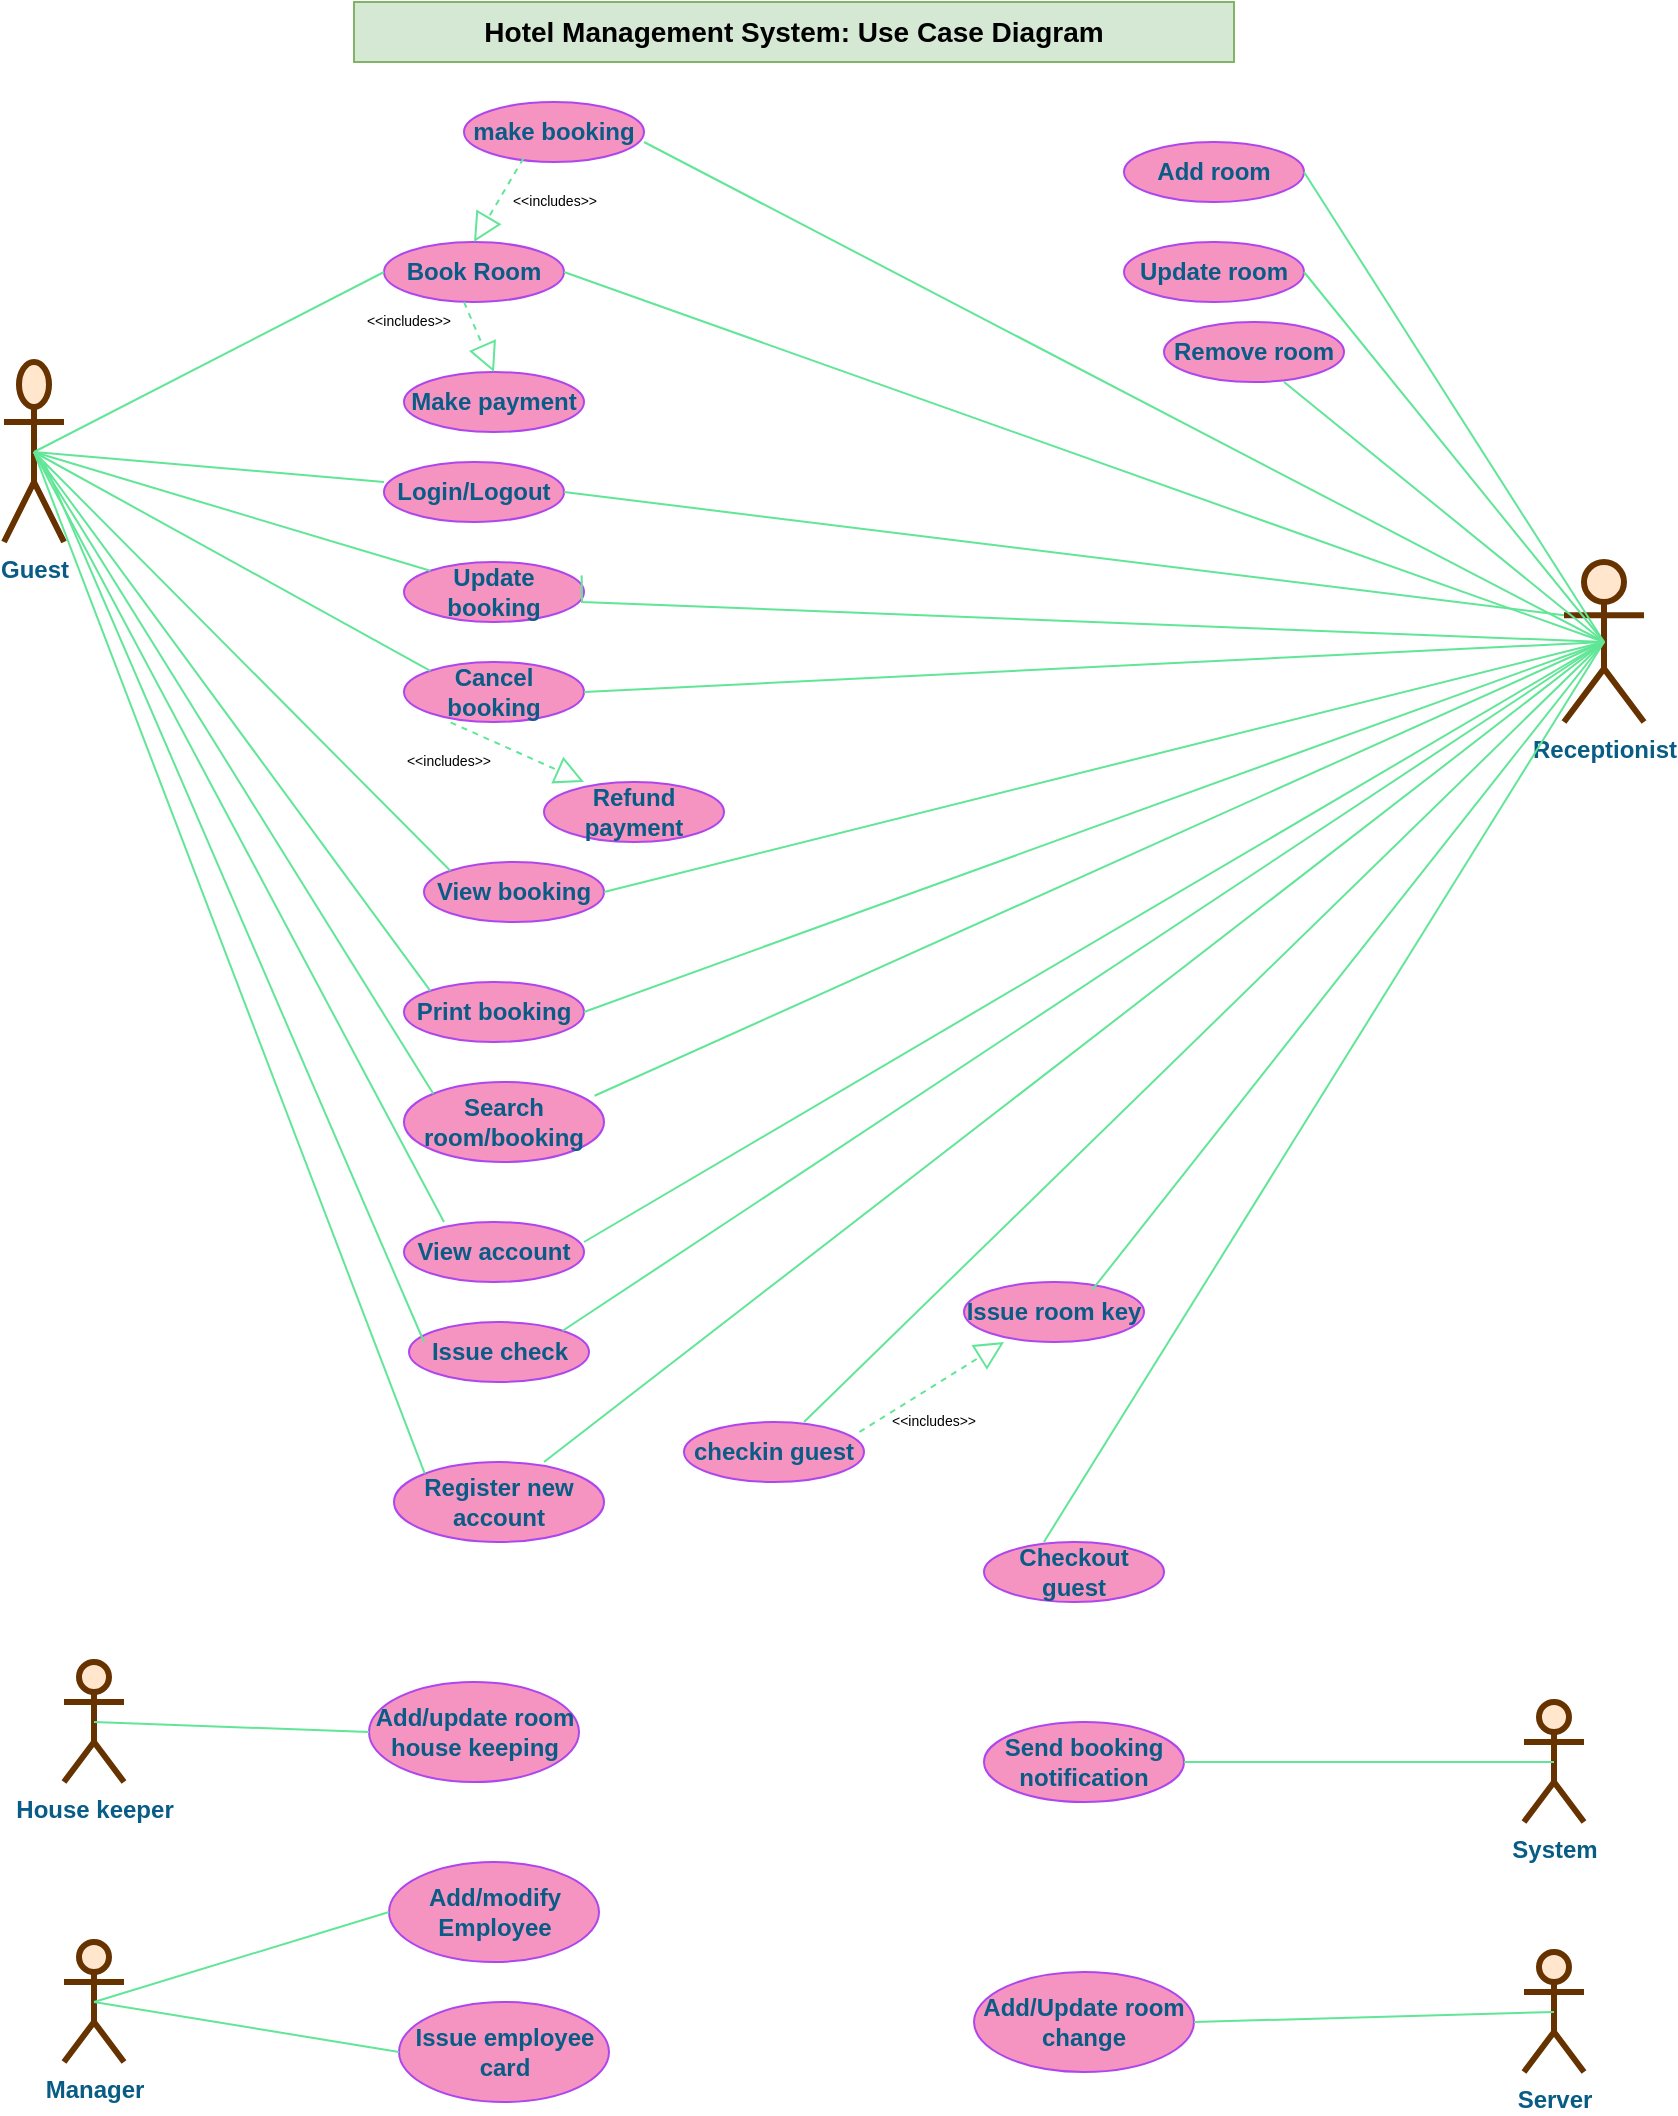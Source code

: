 <mxfile version="20.2.3" type="device" pages="2"><diagram id="AWVQskPoW4GRzJUK6m9G" name="usecase"><mxGraphModel dx="2706" dy="779" grid="0" gridSize="10" guides="1" tooltips="1" connect="1" arrows="1" fold="1" page="1" pageScale="1" pageWidth="850" pageHeight="1100" math="0" shadow="0"><root><mxCell id="0"/><mxCell id="1" parent="0"/><mxCell id="jbnRSWDMVbI1S4-gjX0m-1" value="&lt;b&gt;Guest&lt;/b&gt;" style="shape=umlActor;verticalLabelPosition=bottom;verticalAlign=top;html=1;outlineConnect=0;fillColor=#FFE6CC;strokeColor=#663300;fontColor=#095C86;strokeWidth=3;" parent="1" vertex="1"><mxGeometry x="-1690" y="205" width="30" height="90" as="geometry"/></mxCell><mxCell id="jbnRSWDMVbI1S4-gjX0m-2" value="&lt;b&gt;Receptionist&lt;/b&gt;" style="shape=umlActor;verticalLabelPosition=bottom;verticalAlign=top;html=1;outlineConnect=0;fillColor=#FFE6CC;strokeColor=#663300;fontColor=#095C86;strokeWidth=3;" parent="1" vertex="1"><mxGeometry x="-910" y="305" width="40" height="80" as="geometry"/></mxCell><mxCell id="jbnRSWDMVbI1S4-gjX0m-3" value="&lt;b&gt;Manager&lt;/b&gt;" style="shape=umlActor;verticalLabelPosition=bottom;verticalAlign=top;html=1;outlineConnect=0;fillColor=#FFE6CC;strokeColor=#663300;fontColor=#095C86;strokeWidth=3;" parent="1" vertex="1"><mxGeometry x="-1660" y="995" width="30" height="60" as="geometry"/></mxCell><mxCell id="jbnRSWDMVbI1S4-gjX0m-4" value="&lt;b&gt;House keeper&lt;/b&gt;" style="shape=umlActor;verticalLabelPosition=bottom;verticalAlign=top;html=1;outlineConnect=0;fillColor=#FFE6CC;strokeColor=#663300;fontColor=#095C86;strokeWidth=3;" parent="1" vertex="1"><mxGeometry x="-1660" y="855" width="30" height="60" as="geometry"/></mxCell><mxCell id="jbnRSWDMVbI1S4-gjX0m-5" value="&lt;b&gt;System&lt;/b&gt;" style="shape=umlActor;verticalLabelPosition=bottom;verticalAlign=top;html=1;outlineConnect=0;fillColor=#FFE6CC;strokeColor=#663300;fontColor=#095C86;strokeWidth=3;" parent="1" vertex="1"><mxGeometry x="-930" y="875" width="30" height="60" as="geometry"/></mxCell><mxCell id="jbnRSWDMVbI1S4-gjX0m-6" value="&lt;b&gt;Server&lt;/b&gt;" style="shape=umlActor;verticalLabelPosition=bottom;verticalAlign=top;html=1;outlineConnect=0;fillColor=#FFE6CC;strokeColor=#663300;fontColor=#095C86;strokeWidth=3;" parent="1" vertex="1"><mxGeometry x="-930" y="1000" width="30" height="60" as="geometry"/></mxCell><mxCell id="jbnRSWDMVbI1S4-gjX0m-7" value="make booking" style="ellipse;whiteSpace=wrap;html=1;fillColor=#F694C1;strokeColor=#AF45ED;fontColor=#095C86;fontStyle=1" parent="1" vertex="1"><mxGeometry x="-1460" y="75" width="90" height="30" as="geometry"/></mxCell><mxCell id="jbnRSWDMVbI1S4-gjX0m-8" value="Book Room" style="ellipse;whiteSpace=wrap;html=1;fillColor=#F694C1;strokeColor=#AF45ED;fontColor=#095C86;fontStyle=1" parent="1" vertex="1"><mxGeometry x="-1500" y="145" width="90" height="30" as="geometry"/></mxCell><mxCell id="jbnRSWDMVbI1S4-gjX0m-9" value="Add room" style="ellipse;whiteSpace=wrap;html=1;fillColor=#F694C1;strokeColor=#AF45ED;fontColor=#095C86;fontStyle=1" parent="1" vertex="1"><mxGeometry x="-1130" y="95" width="90" height="30" as="geometry"/></mxCell><mxCell id="jbnRSWDMVbI1S4-gjX0m-10" value="Update room" style="ellipse;whiteSpace=wrap;html=1;fillColor=#F694C1;strokeColor=#AF45ED;fontColor=#095C86;fontStyle=1" parent="1" vertex="1"><mxGeometry x="-1130" y="145" width="90" height="30" as="geometry"/></mxCell><mxCell id="jbnRSWDMVbI1S4-gjX0m-11" value="Remove room" style="ellipse;whiteSpace=wrap;html=1;fillColor=#F694C1;strokeColor=#AF45ED;fontColor=#095C86;fontStyle=1" parent="1" vertex="1"><mxGeometry x="-1110" y="185" width="90" height="30" as="geometry"/></mxCell><mxCell id="jbnRSWDMVbI1S4-gjX0m-12" value="Update booking" style="ellipse;whiteSpace=wrap;html=1;fillColor=#F694C1;strokeColor=#AF45ED;fontColor=#095C86;fontStyle=1" parent="1" vertex="1"><mxGeometry x="-1490" y="305" width="90" height="30" as="geometry"/></mxCell><mxCell id="jbnRSWDMVbI1S4-gjX0m-13" value="Make payment" style="ellipse;whiteSpace=wrap;html=1;fillColor=#F694C1;strokeColor=#AF45ED;fontColor=#095C86;fontStyle=1" parent="1" vertex="1"><mxGeometry x="-1490" y="210" width="90" height="30" as="geometry"/></mxCell><mxCell id="jbnRSWDMVbI1S4-gjX0m-14" value="Login/Logout" style="ellipse;whiteSpace=wrap;html=1;fillColor=#F694C1;strokeColor=#AF45ED;fontColor=#095C86;fontStyle=1" parent="1" vertex="1"><mxGeometry x="-1500" y="255" width="90" height="30" as="geometry"/></mxCell><mxCell id="jbnRSWDMVbI1S4-gjX0m-15" value="Cancel booking" style="ellipse;whiteSpace=wrap;html=1;fillColor=#F694C1;strokeColor=#AF45ED;fontColor=#095C86;fontStyle=1" parent="1" vertex="1"><mxGeometry x="-1490" y="355" width="90" height="30" as="geometry"/></mxCell><mxCell id="jbnRSWDMVbI1S4-gjX0m-16" value="Refund payment" style="ellipse;whiteSpace=wrap;html=1;fillColor=#F694C1;strokeColor=#AF45ED;fontColor=#095C86;fontStyle=1" parent="1" vertex="1"><mxGeometry x="-1420" y="415" width="90" height="30" as="geometry"/></mxCell><mxCell id="jbnRSWDMVbI1S4-gjX0m-17" value="Print booking" style="ellipse;whiteSpace=wrap;html=1;fillColor=#F694C1;strokeColor=#AF45ED;fontColor=#095C86;fontStyle=1" parent="1" vertex="1"><mxGeometry x="-1490" y="515" width="90" height="30" as="geometry"/></mxCell><mxCell id="jbnRSWDMVbI1S4-gjX0m-18" value="View account" style="ellipse;whiteSpace=wrap;html=1;fillColor=#F694C1;strokeColor=#AF45ED;fontColor=#095C86;fontStyle=1" parent="1" vertex="1"><mxGeometry x="-1490" y="635" width="90" height="30" as="geometry"/></mxCell><mxCell id="jbnRSWDMVbI1S4-gjX0m-19" value="Search room/booking" style="ellipse;whiteSpace=wrap;html=1;fillColor=#F694C1;strokeColor=#AF45ED;fontColor=#095C86;fontStyle=1" parent="1" vertex="1"><mxGeometry x="-1490" y="565" width="100" height="40" as="geometry"/></mxCell><mxCell id="jbnRSWDMVbI1S4-gjX0m-20" value="View booking" style="ellipse;whiteSpace=wrap;html=1;fillColor=#F694C1;strokeColor=#AF45ED;fontColor=#095C86;fontStyle=1" parent="1" vertex="1"><mxGeometry x="-1480" y="455" width="90" height="30" as="geometry"/></mxCell><mxCell id="jbnRSWDMVbI1S4-gjX0m-21" value="Register new account" style="ellipse;whiteSpace=wrap;html=1;fillColor=#F694C1;strokeColor=#AF45ED;fontColor=#095C86;fontStyle=1" parent="1" vertex="1"><mxGeometry x="-1495" y="755" width="105" height="40" as="geometry"/></mxCell><mxCell id="jbnRSWDMVbI1S4-gjX0m-22" value="Add/update room house keeping" style="ellipse;whiteSpace=wrap;html=1;fillColor=#F694C1;strokeColor=#AF45ED;fontColor=#095C86;fontStyle=1" parent="1" vertex="1"><mxGeometry x="-1507.5" y="865" width="105" height="50" as="geometry"/></mxCell><mxCell id="jbnRSWDMVbI1S4-gjX0m-23" value="Add/modify Employee" style="ellipse;whiteSpace=wrap;html=1;fillColor=#F694C1;strokeColor=#AF45ED;fontColor=#095C86;fontStyle=1" parent="1" vertex="1"><mxGeometry x="-1497.5" y="955" width="105" height="50" as="geometry"/></mxCell><mxCell id="jbnRSWDMVbI1S4-gjX0m-24" value="Issue employee card" style="ellipse;whiteSpace=wrap;html=1;fillColor=#F694C1;strokeColor=#AF45ED;fontColor=#095C86;fontStyle=1" parent="1" vertex="1"><mxGeometry x="-1492.5" y="1025" width="105" height="50" as="geometry"/></mxCell><mxCell id="jbnRSWDMVbI1S4-gjX0m-25" value="checkin guest" style="ellipse;whiteSpace=wrap;html=1;fillColor=#F694C1;strokeColor=#AF45ED;fontColor=#095C86;fontStyle=1" parent="1" vertex="1"><mxGeometry x="-1350" y="735" width="90" height="30" as="geometry"/></mxCell><mxCell id="jbnRSWDMVbI1S4-gjX0m-26" value="Issue room key" style="ellipse;whiteSpace=wrap;html=1;fillColor=#F694C1;strokeColor=#AF45ED;fontColor=#095C86;fontStyle=1" parent="1" vertex="1"><mxGeometry x="-1210" y="665" width="90" height="30" as="geometry"/></mxCell><mxCell id="jbnRSWDMVbI1S4-gjX0m-27" value="Send booking notification" style="ellipse;whiteSpace=wrap;html=1;fillColor=#F694C1;strokeColor=#AF45ED;fontColor=#095C86;fontStyle=1" parent="1" vertex="1"><mxGeometry x="-1200" y="885" width="100" height="40" as="geometry"/></mxCell><mxCell id="jbnRSWDMVbI1S4-gjX0m-28" value="Checkout guest" style="ellipse;whiteSpace=wrap;html=1;fillColor=#F694C1;strokeColor=#AF45ED;fontColor=#095C86;fontStyle=1" parent="1" vertex="1"><mxGeometry x="-1200" y="795" width="90" height="30" as="geometry"/></mxCell><mxCell id="jbnRSWDMVbI1S4-gjX0m-29" value="Add/Update room change" style="ellipse;whiteSpace=wrap;html=1;fillColor=#F694C1;strokeColor=#AF45ED;fontColor=#095C86;fontStyle=1" parent="1" vertex="1"><mxGeometry x="-1205" y="1010" width="110" height="50" as="geometry"/></mxCell><mxCell id="jbnRSWDMVbI1S4-gjX0m-30" value="Hotel Management System: Use Case Diagram" style="text;html=1;strokeColor=#82b366;fillColor=#d5e8d4;align=center;verticalAlign=middle;whiteSpace=wrap;rounded=0;fontStyle=1;fontSize=14;labelBackgroundColor=none;" parent="1" vertex="1"><mxGeometry x="-1515" y="25" width="440" height="30" as="geometry"/></mxCell><mxCell id="jbnRSWDMVbI1S4-gjX0m-39" value="" style="endArrow=none;html=1;rounded=0;strokeColor=#60E696;fontColor=#095C86;fillColor=#F694C1;exitX=0;exitY=0.5;exitDx=0;exitDy=0;entryX=0.5;entryY=0.5;entryDx=0;entryDy=0;entryPerimeter=0;" parent="1" source="jbnRSWDMVbI1S4-gjX0m-8" target="jbnRSWDMVbI1S4-gjX0m-1" edge="1"><mxGeometry width="50" height="50" relative="1" as="geometry"><mxPoint x="-1340" y="415" as="sourcePoint"/><mxPoint x="-1560" y="265" as="targetPoint"/></mxGeometry></mxCell><mxCell id="jbnRSWDMVbI1S4-gjX0m-47" value="Issue check" style="ellipse;whiteSpace=wrap;html=1;fillColor=#F694C1;strokeColor=#AF45ED;fontColor=#095C86;fontStyle=1" parent="1" vertex="1"><mxGeometry x="-1487.5" y="685" width="90" height="30" as="geometry"/></mxCell><mxCell id="jbnRSWDMVbI1S4-gjX0m-51" value="" style="endArrow=none;html=1;rounded=0;strokeColor=#60E696;fontColor=#095C86;fillColor=#F694C1;entryX=0.5;entryY=0.5;entryDx=0;entryDy=0;entryPerimeter=0;exitX=0;exitY=0;exitDx=0;exitDy=0;" parent="1" source="jbnRSWDMVbI1S4-gjX0m-21" target="jbnRSWDMVbI1S4-gjX0m-1" edge="1"><mxGeometry width="50" height="50" relative="1" as="geometry"><mxPoint x="-1480" y="765" as="sourcePoint"/><mxPoint x="-1670" y="255" as="targetPoint"/></mxGeometry></mxCell><mxCell id="jbnRSWDMVbI1S4-gjX0m-57" value="" style="endArrow=none;html=1;rounded=0;strokeColor=#60E696;fontColor=#095C86;fillColor=#F694C1;entryX=0.5;entryY=0.5;entryDx=0;entryDy=0;entryPerimeter=0;" parent="1" target="jbnRSWDMVbI1S4-gjX0m-2" edge="1"><mxGeometry width="50" height="50" relative="1" as="geometry"><mxPoint x="-1370" y="95" as="sourcePoint"/><mxPoint x="-1190" y="345" as="targetPoint"/></mxGeometry></mxCell><mxCell id="jbnRSWDMVbI1S4-gjX0m-58" value="" style="endArrow=none;html=1;rounded=0;strokeColor=#60E696;fontColor=#095C86;fillColor=#F694C1;exitX=1;exitY=0.5;exitDx=0;exitDy=0;entryX=0.5;entryY=0.5;entryDx=0;entryDy=0;entryPerimeter=0;" parent="1" source="jbnRSWDMVbI1S4-gjX0m-8" target="jbnRSWDMVbI1S4-gjX0m-2" edge="1"><mxGeometry width="50" height="50" relative="1" as="geometry"><mxPoint x="-1362.16" y="110.77" as="sourcePoint"/><mxPoint x="-890" y="380" as="targetPoint"/></mxGeometry></mxCell><mxCell id="jbnRSWDMVbI1S4-gjX0m-60" value="" style="endArrow=none;html=1;rounded=0;strokeColor=#60E696;fontColor=#095C86;fillColor=#F694C1;exitX=0.987;exitY=0.223;exitDx=0;exitDy=0;exitPerimeter=0;entryX=0.5;entryY=0.5;entryDx=0;entryDy=0;entryPerimeter=0;" parent="1" source="jbnRSWDMVbI1S4-gjX0m-12" target="jbnRSWDMVbI1S4-gjX0m-2" edge="1"><mxGeometry width="50" height="50" relative="1" as="geometry"><mxPoint x="-1400" y="170" as="sourcePoint"/><mxPoint x="-910" y="365" as="targetPoint"/><Array as="points"><mxPoint x="-1401" y="325"/></Array></mxGeometry></mxCell><mxCell id="jbnRSWDMVbI1S4-gjX0m-62" value="" style="endArrow=none;html=1;rounded=0;strokeColor=#60E696;fontColor=#095C86;fillColor=#F694C1;exitX=1;exitY=0.5;exitDx=0;exitDy=0;entryX=0;entryY=0.333;entryDx=0;entryDy=0;entryPerimeter=0;" parent="1" source="jbnRSWDMVbI1S4-gjX0m-14" target="jbnRSWDMVbI1S4-gjX0m-2" edge="1"><mxGeometry width="50" height="50" relative="1" as="geometry"><mxPoint x="-1430" y="225" as="sourcePoint"/><mxPoint x="-920" y="435" as="targetPoint"/></mxGeometry></mxCell><mxCell id="jbnRSWDMVbI1S4-gjX0m-63" value="" style="endArrow=none;html=1;rounded=0;strokeColor=#60E696;fontColor=#095C86;fillColor=#F694C1;exitX=1;exitY=0.5;exitDx=0;exitDy=0;entryX=0.5;entryY=0.5;entryDx=0;entryDy=0;entryPerimeter=0;" parent="1" source="jbnRSWDMVbI1S4-gjX0m-15" target="jbnRSWDMVbI1S4-gjX0m-2" edge="1"><mxGeometry width="50" height="50" relative="1" as="geometry"><mxPoint x="-1400" y="170" as="sourcePoint"/><mxPoint x="-890" y="380" as="targetPoint"/></mxGeometry></mxCell><mxCell id="jbnRSWDMVbI1S4-gjX0m-67" value="" style="endArrow=none;html=1;rounded=0;strokeColor=#60E696;fontColor=#095C86;fillColor=#F694C1;exitX=0.667;exitY=1;exitDx=0;exitDy=0;exitPerimeter=0;entryX=0.5;entryY=0.5;entryDx=0;entryDy=0;entryPerimeter=0;" parent="1" source="jbnRSWDMVbI1S4-gjX0m-11" target="jbnRSWDMVbI1S4-gjX0m-2" edge="1"><mxGeometry width="50" height="50" relative="1" as="geometry"><mxPoint x="-1029.19" y="160.07" as="sourcePoint"/><mxPoint x="-900" y="325" as="targetPoint"/></mxGeometry></mxCell><mxCell id="jbnRSWDMVbI1S4-gjX0m-68" value="" style="endArrow=none;html=1;rounded=0;strokeColor=#60E696;fontColor=#095C86;fillColor=#F694C1;exitX=1;exitY=0.5;exitDx=0;exitDy=0;entryX=0.5;entryY=0.5;entryDx=0;entryDy=0;entryPerimeter=0;" parent="1" source="jbnRSWDMVbI1S4-gjX0m-20" target="jbnRSWDMVbI1S4-gjX0m-2" edge="1"><mxGeometry width="50" height="50" relative="1" as="geometry"><mxPoint x="-1390" y="380" as="sourcePoint"/><mxPoint x="-880" y="355" as="targetPoint"/></mxGeometry></mxCell><mxCell id="jbnRSWDMVbI1S4-gjX0m-69" value="" style="endArrow=none;html=1;rounded=0;strokeColor=#60E696;fontColor=#095C86;fillColor=#F694C1;exitX=1;exitY=0.5;exitDx=0;exitDy=0;entryX=0.5;entryY=0.5;entryDx=0;entryDy=0;entryPerimeter=0;" parent="1" source="jbnRSWDMVbI1S4-gjX0m-17" target="jbnRSWDMVbI1S4-gjX0m-2" edge="1"><mxGeometry width="50" height="50" relative="1" as="geometry"><mxPoint x="-1380" y="480" as="sourcePoint"/><mxPoint x="-880" y="355" as="targetPoint"/></mxGeometry></mxCell><mxCell id="jbnRSWDMVbI1S4-gjX0m-70" value="" style="endArrow=none;html=1;rounded=0;strokeColor=#60E696;fontColor=#095C86;fillColor=#F694C1;exitX=0.953;exitY=0.172;exitDx=0;exitDy=0;exitPerimeter=0;" parent="1" source="jbnRSWDMVbI1S4-gjX0m-19" edge="1"><mxGeometry width="50" height="50" relative="1" as="geometry"><mxPoint x="-1390" y="540" as="sourcePoint"/><mxPoint x="-890" y="345" as="targetPoint"/></mxGeometry></mxCell><mxCell id="jbnRSWDMVbI1S4-gjX0m-71" value="" style="endArrow=none;html=1;rounded=0;strokeColor=#60E696;fontColor=#095C86;fillColor=#F694C1;entryX=0.5;entryY=0.5;entryDx=0;entryDy=0;entryPerimeter=0;" parent="1" target="jbnRSWDMVbI1S4-gjX0m-2" edge="1"><mxGeometry width="50" height="50" relative="1" as="geometry"><mxPoint x="-1400" y="645" as="sourcePoint"/><mxPoint x="-880" y="355" as="targetPoint"/></mxGeometry></mxCell><mxCell id="jbnRSWDMVbI1S4-gjX0m-72" value="" style="endArrow=none;html=1;rounded=0;strokeColor=#60E696;fontColor=#095C86;fillColor=#F694C1;exitX=1;exitY=0;exitDx=0;exitDy=0;" parent="1" source="jbnRSWDMVbI1S4-gjX0m-47" edge="1"><mxGeometry width="50" height="50" relative="1" as="geometry"><mxPoint x="-1389.55" y="651.39" as="sourcePoint"/><mxPoint x="-890" y="345" as="targetPoint"/></mxGeometry></mxCell><mxCell id="jbnRSWDMVbI1S4-gjX0m-73" value="" style="endArrow=none;html=1;rounded=0;strokeColor=#60E696;fontColor=#095C86;fillColor=#F694C1;" parent="1" edge="1"><mxGeometry width="50" height="50" relative="1" as="geometry"><mxPoint x="-1420" y="755" as="sourcePoint"/><mxPoint x="-890" y="345" as="targetPoint"/></mxGeometry></mxCell><mxCell id="jbnRSWDMVbI1S4-gjX0m-74" value="" style="endArrow=none;html=1;rounded=0;strokeColor=#60E696;fontColor=#095C86;fillColor=#F694C1;entryX=0.5;entryY=0.5;entryDx=0;entryDy=0;entryPerimeter=0;" parent="1" target="jbnRSWDMVbI1S4-gjX0m-2" edge="1"><mxGeometry width="50" height="50" relative="1" as="geometry"><mxPoint x="-1290" y="735" as="sourcePoint"/><mxPoint x="-880" y="355" as="targetPoint"/></mxGeometry></mxCell><mxCell id="jbnRSWDMVbI1S4-gjX0m-77" value="" style="endArrow=none;html=1;rounded=0;strokeColor=#60E696;fontColor=#095C86;fillColor=#F694C1;entryX=0.5;entryY=0.5;entryDx=0;entryDy=0;entryPerimeter=0;exitX=0.333;exitY=0;exitDx=0;exitDy=0;exitPerimeter=0;" parent="1" source="jbnRSWDMVbI1S4-gjX0m-28" target="jbnRSWDMVbI1S4-gjX0m-2" edge="1"><mxGeometry width="50" height="50" relative="1" as="geometry"><mxPoint x="-1280" y="745" as="sourcePoint"/><mxPoint x="-880" y="355" as="targetPoint"/></mxGeometry></mxCell><mxCell id="jbnRSWDMVbI1S4-gjX0m-79" value="" style="endArrow=none;html=1;rounded=0;strokeColor=#60E696;fontColor=#095C86;fillColor=#F694C1;exitX=0.713;exitY=0.129;exitDx=0;exitDy=0;exitPerimeter=0;" parent="1" source="jbnRSWDMVbI1S4-gjX0m-26" edge="1"><mxGeometry width="50" height="50" relative="1" as="geometry"><mxPoint x="-1280" y="745" as="sourcePoint"/><mxPoint x="-890" y="345" as="targetPoint"/></mxGeometry></mxCell><mxCell id="jbnRSWDMVbI1S4-gjX0m-80" value="" style="endArrow=none;html=1;rounded=0;strokeColor=#60E696;fontColor=#095C86;fillColor=#F694C1;entryX=0.5;entryY=0.5;entryDx=0;entryDy=0;entryPerimeter=0;exitX=1;exitY=0.5;exitDx=0;exitDy=0;" parent="1" source="jbnRSWDMVbI1S4-gjX0m-27" target="jbnRSWDMVbI1S4-gjX0m-5" edge="1"><mxGeometry width="50" height="50" relative="1" as="geometry"><mxPoint x="-1180" y="905" as="sourcePoint"/><mxPoint x="-1130" y="855" as="targetPoint"/></mxGeometry></mxCell><mxCell id="jbnRSWDMVbI1S4-gjX0m-81" value="" style="endArrow=none;html=1;rounded=0;strokeColor=#60E696;fontColor=#095C86;fillColor=#F694C1;entryX=0.5;entryY=0.5;entryDx=0;entryDy=0;entryPerimeter=0;exitX=1;exitY=0.5;exitDx=0;exitDy=0;" parent="1" source="jbnRSWDMVbI1S4-gjX0m-29" target="jbnRSWDMVbI1S4-gjX0m-6" edge="1"><mxGeometry width="50" height="50" relative="1" as="geometry"><mxPoint x="-1090" y="915" as="sourcePoint"/><mxPoint x="-965" y="915" as="targetPoint"/></mxGeometry></mxCell><mxCell id="jbnRSWDMVbI1S4-gjX0m-86" value="" style="endArrow=none;html=1;rounded=0;strokeColor=#60E696;fontColor=#095C86;fillColor=#F694C1;exitX=0.5;exitY=0.5;exitDx=0;exitDy=0;exitPerimeter=0;entryX=0;entryY=0.5;entryDx=0;entryDy=0;" parent="1" source="jbnRSWDMVbI1S4-gjX0m-4" target="jbnRSWDMVbI1S4-gjX0m-22" edge="1"><mxGeometry width="50" height="50" relative="1" as="geometry"><mxPoint x="-1390" y="895" as="sourcePoint"/><mxPoint x="-1340" y="845" as="targetPoint"/></mxGeometry></mxCell><mxCell id="jbnRSWDMVbI1S4-gjX0m-89" value="" style="endArrow=none;html=1;rounded=0;strokeColor=#60E696;fontColor=#095C86;fillColor=#F694C1;exitX=0.5;exitY=0.5;exitDx=0;exitDy=0;exitPerimeter=0;entryX=0;entryY=0.5;entryDx=0;entryDy=0;" parent="1" source="jbnRSWDMVbI1S4-gjX0m-3" target="jbnRSWDMVbI1S4-gjX0m-23" edge="1"><mxGeometry width="50" height="50" relative="1" as="geometry"><mxPoint x="-1390" y="895" as="sourcePoint"/><mxPoint x="-1340" y="845" as="targetPoint"/></mxGeometry></mxCell><mxCell id="jbnRSWDMVbI1S4-gjX0m-90" value="" style="endArrow=none;html=1;rounded=0;strokeColor=#60E696;fontColor=#095C86;fillColor=#F694C1;exitX=0.5;exitY=0.5;exitDx=0;exitDy=0;exitPerimeter=0;entryX=0;entryY=0.5;entryDx=0;entryDy=0;" parent="1" source="jbnRSWDMVbI1S4-gjX0m-3" target="jbnRSWDMVbI1S4-gjX0m-24" edge="1"><mxGeometry width="50" height="50" relative="1" as="geometry"><mxPoint x="-1635" y="1035" as="sourcePoint"/><mxPoint x="-1487.5" y="990" as="targetPoint"/></mxGeometry></mxCell><mxCell id="jbnRSWDMVbI1S4-gjX0m-91" value="" style="endArrow=block;dashed=1;endFill=0;endSize=12;html=1;rounded=0;strokeColor=#60E696;fontColor=#095C86;fillColor=#F694C1;exitX=0.33;exitY=0.94;exitDx=0;exitDy=0;exitPerimeter=0;entryX=0.5;entryY=0;entryDx=0;entryDy=0;" parent="1" source="jbnRSWDMVbI1S4-gjX0m-7" target="jbnRSWDMVbI1S4-gjX0m-8" edge="1"><mxGeometry width="160" relative="1" as="geometry"><mxPoint x="-1440" y="345" as="sourcePoint"/><mxPoint x="-1280" y="345" as="targetPoint"/></mxGeometry></mxCell><mxCell id="jbnRSWDMVbI1S4-gjX0m-92" value="" style="endArrow=block;dashed=1;endFill=0;endSize=12;html=1;rounded=0;strokeColor=#60E696;fontColor=#095C86;fillColor=#F694C1;entryX=0.5;entryY=0;entryDx=0;entryDy=0;" parent="1" target="jbnRSWDMVbI1S4-gjX0m-13" edge="1"><mxGeometry width="160" relative="1" as="geometry"><mxPoint x="-1460" y="175" as="sourcePoint"/><mxPoint x="-1445" y="155" as="targetPoint"/></mxGeometry></mxCell><mxCell id="jbnRSWDMVbI1S4-gjX0m-93" value="" style="endArrow=block;dashed=1;endFill=0;endSize=12;html=1;rounded=0;strokeColor=#60E696;fontColor=#095C86;fillColor=#F694C1;exitX=0.259;exitY=1.007;exitDx=0;exitDy=0;exitPerimeter=0;" parent="1" source="jbnRSWDMVbI1S4-gjX0m-15" edge="1"><mxGeometry width="160" relative="1" as="geometry"><mxPoint x="-1450" y="385" as="sourcePoint"/><mxPoint x="-1400" y="415" as="targetPoint"/></mxGeometry></mxCell><mxCell id="jbnRSWDMVbI1S4-gjX0m-95" value="" style="endArrow=block;dashed=1;endFill=0;endSize=12;html=1;rounded=0;strokeColor=#60E696;fontColor=#095C86;fillColor=#F694C1;exitX=0.975;exitY=0.166;exitDx=0;exitDy=0;exitPerimeter=0;" parent="1" source="jbnRSWDMVbI1S4-gjX0m-25" edge="1"><mxGeometry width="160" relative="1" as="geometry"><mxPoint x="-1456.69" y="395.21" as="sourcePoint"/><mxPoint x="-1190" y="695" as="targetPoint"/></mxGeometry></mxCell><mxCell id="jbnRSWDMVbI1S4-gjX0m-100" value="" style="endArrow=none;html=1;rounded=0;strokeColor=#60E696;fontColor=#095C86;fillColor=#F694C1;entryX=0.5;entryY=0.5;entryDx=0;entryDy=0;entryPerimeter=0;" parent="1" target="jbnRSWDMVbI1S4-gjX0m-1" edge="1"><mxGeometry width="50" height="50" relative="1" as="geometry"><mxPoint x="-1500" y="265" as="sourcePoint"/><mxPoint x="-1670" y="255" as="targetPoint"/></mxGeometry></mxCell><mxCell id="jbnRSWDMVbI1S4-gjX0m-101" value="" style="endArrow=none;html=1;rounded=0;strokeColor=#60E696;fontColor=#095C86;fillColor=#F694C1;exitX=0;exitY=0;exitDx=0;exitDy=0;entryX=0.5;entryY=0.5;entryDx=0;entryDy=0;entryPerimeter=0;" parent="1" source="jbnRSWDMVbI1S4-gjX0m-12" target="jbnRSWDMVbI1S4-gjX0m-1" edge="1"><mxGeometry width="50" height="50" relative="1" as="geometry"><mxPoint x="-1490" y="275" as="sourcePoint"/><mxPoint x="-1670" y="245" as="targetPoint"/></mxGeometry></mxCell><mxCell id="jbnRSWDMVbI1S4-gjX0m-102" value="" style="endArrow=none;html=1;rounded=0;strokeColor=#60E696;fontColor=#095C86;fillColor=#F694C1;exitX=0;exitY=0;exitDx=0;exitDy=0;entryX=0.5;entryY=0.5;entryDx=0;entryDy=0;entryPerimeter=0;" parent="1" source="jbnRSWDMVbI1S4-gjX0m-15" target="jbnRSWDMVbI1S4-gjX0m-1" edge="1"><mxGeometry width="50" height="50" relative="1" as="geometry"><mxPoint x="-1466.82" y="319.393" as="sourcePoint"/><mxPoint x="-1665" y="260" as="targetPoint"/></mxGeometry></mxCell><mxCell id="jbnRSWDMVbI1S4-gjX0m-103" value="" style="endArrow=none;html=1;rounded=0;strokeColor=#60E696;fontColor=#095C86;fillColor=#F694C1;entryX=0.5;entryY=0.5;entryDx=0;entryDy=0;entryPerimeter=0;exitX=0;exitY=0;exitDx=0;exitDy=0;" parent="1" source="jbnRSWDMVbI1S4-gjX0m-20" target="jbnRSWDMVbI1S4-gjX0m-1" edge="1"><mxGeometry width="50" height="50" relative="1" as="geometry"><mxPoint x="-1470" y="455" as="sourcePoint"/><mxPoint x="-1665" y="260" as="targetPoint"/></mxGeometry></mxCell><mxCell id="jbnRSWDMVbI1S4-gjX0m-104" value="" style="endArrow=none;html=1;rounded=0;strokeColor=#60E696;fontColor=#095C86;fillColor=#F694C1;exitX=0;exitY=0;exitDx=0;exitDy=0;entryX=0.5;entryY=0.5;entryDx=0;entryDy=0;entryPerimeter=0;" parent="1" source="jbnRSWDMVbI1S4-gjX0m-17" target="jbnRSWDMVbI1S4-gjX0m-1" edge="1"><mxGeometry width="50" height="50" relative="1" as="geometry"><mxPoint x="-1450.11" y="462.3" as="sourcePoint"/><mxPoint x="-1665" y="260" as="targetPoint"/></mxGeometry></mxCell><mxCell id="jbnRSWDMVbI1S4-gjX0m-105" value="" style="endArrow=none;html=1;rounded=0;strokeColor=#60E696;fontColor=#095C86;fillColor=#F694C1;exitX=0;exitY=0;exitDx=0;exitDy=0;entryX=0.5;entryY=0.5;entryDx=0;entryDy=0;entryPerimeter=0;" parent="1" source="jbnRSWDMVbI1S4-gjX0m-19" target="jbnRSWDMVbI1S4-gjX0m-1" edge="1"><mxGeometry width="50" height="50" relative="1" as="geometry"><mxPoint x="-1466.82" y="529.393" as="sourcePoint"/><mxPoint x="-1665" y="260" as="targetPoint"/></mxGeometry></mxCell><mxCell id="jbnRSWDMVbI1S4-gjX0m-106" value="" style="endArrow=none;html=1;rounded=0;strokeColor=#60E696;fontColor=#095C86;fillColor=#F694C1;entryX=0.5;entryY=0.5;entryDx=0;entryDy=0;entryPerimeter=0;" parent="1" target="jbnRSWDMVbI1S4-gjX0m-1" edge="1"><mxGeometry width="50" height="50" relative="1" as="geometry"><mxPoint x="-1470" y="635" as="sourcePoint"/><mxPoint x="-1665" y="260" as="targetPoint"/></mxGeometry></mxCell><mxCell id="jbnRSWDMVbI1S4-gjX0m-107" value="" style="endArrow=none;html=1;rounded=0;strokeColor=#60E696;fontColor=#095C86;fillColor=#F694C1;" parent="1" edge="1"><mxGeometry width="50" height="50" relative="1" as="geometry"><mxPoint x="-1480" y="695" as="sourcePoint"/><mxPoint x="-1670" y="255" as="targetPoint"/></mxGeometry></mxCell><mxCell id="jbnRSWDMVbI1S4-gjX0m-109" value="" style="endArrow=none;html=1;rounded=0;strokeColor=#60E696;fontColor=#095C86;fillColor=#F694C1;exitX=1;exitY=0.5;exitDx=0;exitDy=0;entryX=0.5;entryY=0.5;entryDx=0;entryDy=0;entryPerimeter=0;" parent="1" source="jbnRSWDMVbI1S4-gjX0m-10" target="jbnRSWDMVbI1S4-gjX0m-2" edge="1"><mxGeometry width="50" height="50" relative="1" as="geometry"><mxPoint x="-1039.97" y="225" as="sourcePoint"/><mxPoint x="-880" y="355" as="targetPoint"/></mxGeometry></mxCell><mxCell id="jbnRSWDMVbI1S4-gjX0m-110" value="" style="endArrow=none;html=1;rounded=0;strokeColor=#60E696;fontColor=#095C86;fillColor=#F694C1;exitX=1;exitY=0.5;exitDx=0;exitDy=0;entryX=0.5;entryY=0.5;entryDx=0;entryDy=0;entryPerimeter=0;" parent="1" source="jbnRSWDMVbI1S4-gjX0m-9" target="jbnRSWDMVbI1S4-gjX0m-2" edge="1"><mxGeometry width="50" height="50" relative="1" as="geometry"><mxPoint x="-1030" y="170" as="sourcePoint"/><mxPoint x="-880" y="355" as="targetPoint"/></mxGeometry></mxCell><mxCell id="ckqAi_rs2t89M0_RTJRe-2" value="&amp;lt;&amp;lt;includes&amp;gt;&amp;gt;" style="text;html=1;strokeColor=none;fillColor=none;align=center;verticalAlign=middle;whiteSpace=wrap;rounded=0;fontStyle=0;fontSize=7;labelBackgroundColor=none;" parent="1" vertex="1"><mxGeometry x="-1442.5" y="115" width="55" height="20" as="geometry"/></mxCell><mxCell id="ckqAi_rs2t89M0_RTJRe-6" value="&amp;lt;&amp;lt;includes&amp;gt;&amp;gt;" style="text;html=1;strokeColor=none;fillColor=none;align=center;verticalAlign=middle;whiteSpace=wrap;rounded=0;fontStyle=0;fontSize=7;labelBackgroundColor=none;" parent="1" vertex="1"><mxGeometry x="-1515" y="175" width="55" height="20" as="geometry"/></mxCell><mxCell id="ckqAi_rs2t89M0_RTJRe-7" value="&amp;lt;&amp;lt;includes&amp;gt;&amp;gt;" style="text;html=1;strokeColor=none;fillColor=none;align=center;verticalAlign=middle;whiteSpace=wrap;rounded=0;fontStyle=0;fontSize=7;labelBackgroundColor=none;" parent="1" vertex="1"><mxGeometry x="-1495" y="395" width="55" height="20" as="geometry"/></mxCell><mxCell id="ckqAi_rs2t89M0_RTJRe-9" value="&amp;lt;&amp;lt;includes&amp;gt;&amp;gt;" style="text;html=1;strokeColor=none;fillColor=none;align=center;verticalAlign=middle;whiteSpace=wrap;rounded=0;fontStyle=0;fontSize=7;labelBackgroundColor=none;" parent="1" vertex="1"><mxGeometry x="-1240" y="725" width="30" height="20" as="geometry"/></mxCell></root></mxGraphModel></diagram><diagram id="pfgLmC0Zxtw4BG2E6MQF" name="class_diagram"><mxGraphModel dx="1006" dy="779" grid="0" gridSize="10" guides="1" tooltips="1" connect="1" arrows="1" fold="1" page="1" pageScale="1" pageWidth="850" pageHeight="1100" math="0" shadow="0"><root><mxCell id="0"/><mxCell id="1" parent="0"/><mxCell id="we8gg5L-4sNPFhcFM0Pb-1" value="Manager" style="swimlane;fontStyle=1;align=center;verticalAlign=top;childLayout=stackLayout;horizontal=1;startSize=26;horizontalStack=0;resizeParent=1;resizeParentMax=0;resizeLast=0;collapsible=1;marginBottom=0;fontSize=13;fontFamily=Verdana;fillColor=#e6d0de;strokeColor=#996185;gradientColor=#d5739d;" parent="1" vertex="1"><mxGeometry x="60" y="385" width="240" height="242" as="geometry"/></mxCell><mxCell id="we8gg5L-4sNPFhcFM0Pb-2" value="#id: string&#10;&#10;&#10;" style="text;strokeColor=none;fillColor=none;align=left;verticalAlign=top;spacingLeft=4;spacingRight=4;overflow=hidden;rotatable=0;points=[[0,0.5],[1,0.5]];portConstraint=eastwest;fontSize=12;fontFamily=Verdana;" parent="we8gg5L-4sNPFhcFM0Pb-1" vertex="1"><mxGeometry y="26" width="240" height="26" as="geometry"/></mxCell><mxCell id="we8gg5L-4sNPFhcFM0Pb-3" value="- manager: Person" style="text;strokeColor=none;fillColor=none;align=left;verticalAlign=top;spacingLeft=4;spacingRight=4;overflow=hidden;rotatable=0;points=[[0,0.5],[1,0.5]];portConstraint=eastwest;fontSize=12;fontFamily=Verdana;" parent="we8gg5L-4sNPFhcFM0Pb-1" vertex="1"><mxGeometry y="52" width="240" height="26" as="geometry"/></mxCell><mxCell id="we8gg5L-4sNPFhcFM0Pb-4" value="" style="line;strokeWidth=1;fillColor=none;align=left;verticalAlign=middle;spacingTop=-1;spacingLeft=3;spacingRight=3;rotatable=0;labelPosition=right;points=[];portConstraint=eastwest;strokeColor=inherit;fontSize=12;fontFamily=Verdana;" parent="we8gg5L-4sNPFhcFM0Pb-1" vertex="1"><mxGeometry y="78" width="240" height="8" as="geometry"/></mxCell><mxCell id="we8gg5L-4sNPFhcFM0Pb-5" value="- getmgrInfo(): Person" style="text;strokeColor=none;fillColor=none;align=left;verticalAlign=top;spacingLeft=4;spacingRight=4;overflow=hidden;rotatable=0;points=[[0,0.5],[1,0.5]];portConstraint=eastwest;fontSize=12;fontFamily=Verdana;" parent="we8gg5L-4sNPFhcFM0Pb-1" vertex="1"><mxGeometry y="86" width="240" height="26" as="geometry"/></mxCell><mxCell id="we8gg5L-4sNPFhcFM0Pb-6" value="- add_staff(staff): void" style="text;strokeColor=none;fillColor=none;align=left;verticalAlign=top;spacingLeft=4;spacingRight=4;overflow=hidden;rotatable=0;points=[[0,0.5],[1,0.5]];portConstraint=eastwest;fontSize=12;fontFamily=Verdana;" parent="we8gg5L-4sNPFhcFM0Pb-1" vertex="1"><mxGeometry y="112" width="240" height="26" as="geometry"/></mxCell><mxCell id="we8gg5L-4sNPFhcFM0Pb-7" value="- remove_staff(staff): void" style="text;strokeColor=none;fillColor=none;align=left;verticalAlign=top;spacingLeft=4;spacingRight=4;overflow=hidden;rotatable=0;points=[[0,0.5],[1,0.5]];portConstraint=eastwest;fontSize=12;fontFamily=Verdana;" parent="we8gg5L-4sNPFhcFM0Pb-1" vertex="1"><mxGeometry y="138" width="240" height="26" as="geometry"/></mxCell><mxCell id="we8gg5L-4sNPFhcFM0Pb-8" value="- issue_employee_Card(type): void" style="text;strokeColor=none;fillColor=none;align=left;verticalAlign=top;spacingLeft=4;spacingRight=4;overflow=hidden;rotatable=0;points=[[0,0.5],[1,0.5]];portConstraint=eastwest;fontSize=12;fontFamily=Verdana;" parent="we8gg5L-4sNPFhcFM0Pb-1" vertex="1"><mxGeometry y="164" width="240" height="26" as="geometry"/></mxCell><mxCell id="we8gg5L-4sNPFhcFM0Pb-9" value="- record_complaint(complaint): string" style="text;strokeColor=none;fillColor=none;align=left;verticalAlign=top;spacingLeft=4;spacingRight=4;overflow=hidden;rotatable=0;points=[[0,0.5],[1,0.5]];portConstraint=eastwest;fontSize=12;fontFamily=Verdana;" parent="we8gg5L-4sNPFhcFM0Pb-1" vertex="1"><mxGeometry y="190" width="240" height="26" as="geometry"/></mxCell><mxCell id="we8gg5L-4sNPFhcFM0Pb-10" value="- purchase_inventory(type): void" style="text;strokeColor=none;fillColor=none;align=left;verticalAlign=top;spacingLeft=4;spacingRight=4;overflow=hidden;rotatable=0;points=[[0,0.5],[1,0.5]];portConstraint=eastwest;fontSize=12;fontFamily=Verdana;" parent="we8gg5L-4sNPFhcFM0Pb-1" vertex="1"><mxGeometry y="216" width="240" height="26" as="geometry"/></mxCell><mxCell id="we8gg5L-4sNPFhcFM0Pb-11" value="Receptionist" style="swimlane;fontStyle=1;align=center;verticalAlign=top;childLayout=stackLayout;horizontal=1;startSize=26;horizontalStack=0;resizeParent=1;resizeParentMax=0;resizeLast=0;collapsible=1;marginBottom=0;fontSize=13;fontFamily=Verdana;fillColor=#e6d0de;gradientColor=#d5739d;strokeColor=#996185;" parent="1" vertex="1"><mxGeometry x="360" y="386" width="260" height="320" as="geometry"/></mxCell><mxCell id="we8gg5L-4sNPFhcFM0Pb-12" value="+id: string&#10;&#10;&#10;" style="text;strokeColor=none;fillColor=none;align=left;verticalAlign=top;spacingLeft=4;spacingRight=4;overflow=hidden;rotatable=0;points=[[0,0.5],[1,0.5]];portConstraint=eastwest;fontSize=12;fontFamily=Verdana;" parent="we8gg5L-4sNPFhcFM0Pb-11" vertex="1"><mxGeometry y="26" width="260" height="26" as="geometry"/></mxCell><mxCell id="we8gg5L-4sNPFhcFM0Pb-13" value="- reception: Person" style="text;strokeColor=none;fillColor=none;align=left;verticalAlign=top;spacingLeft=4;spacingRight=4;overflow=hidden;rotatable=0;points=[[0,0.5],[1,0.5]];portConstraint=eastwest;fontSize=12;fontFamily=Verdana;" parent="we8gg5L-4sNPFhcFM0Pb-11" vertex="1"><mxGeometry y="52" width="260" height="26" as="geometry"/></mxCell><mxCell id="we8gg5L-4sNPFhcFM0Pb-14" value="" style="line;strokeWidth=1;fillColor=none;align=left;verticalAlign=middle;spacingTop=-1;spacingLeft=3;spacingRight=3;rotatable=0;labelPosition=right;points=[];portConstraint=eastwest;strokeColor=inherit;fontSize=12;fontFamily=Verdana;" parent="we8gg5L-4sNPFhcFM0Pb-11" vertex="1"><mxGeometry y="78" width="260" height="8" as="geometry"/></mxCell><mxCell id="we8gg5L-4sNPFhcFM0Pb-15" value="- getReceptionnfo(): Person" style="text;strokeColor=none;fillColor=none;align=left;verticalAlign=top;spacingLeft=4;spacingRight=4;overflow=hidden;rotatable=0;points=[[0,0.5],[1,0.5]];portConstraint=eastwest;fontSize=12;fontFamily=Verdana;" parent="we8gg5L-4sNPFhcFM0Pb-11" vertex="1"><mxGeometry y="86" width="260" height="26" as="geometry"/></mxCell><mxCell id="we8gg5L-4sNPFhcFM0Pb-16" value="- CheckRoomAvailability(staff): bool" style="text;strokeColor=none;fillColor=none;align=left;verticalAlign=top;spacingLeft=4;spacingRight=4;overflow=hidden;rotatable=0;points=[[0,0.5],[1,0.5]];portConstraint=eastwest;fontSize=12;fontFamily=Verdana;" parent="we8gg5L-4sNPFhcFM0Pb-11" vertex="1"><mxGeometry y="112" width="260" height="26" as="geometry"/></mxCell><mxCell id="we8gg5L-4sNPFhcFM0Pb-17" value="- BookRoom(staff): bool" style="text;strokeColor=none;fillColor=none;align=left;verticalAlign=top;spacingLeft=4;spacingRight=4;overflow=hidden;rotatable=0;points=[[0,0.5],[1,0.5]];portConstraint=eastwest;fontSize=12;fontFamily=Verdana;" parent="we8gg5L-4sNPFhcFM0Pb-11" vertex="1"><mxGeometry y="138" width="260" height="26" as="geometry"/></mxCell><mxCell id="we8gg5L-4sNPFhcFM0Pb-18" value="- CheckinCustomer(staff): bool" style="text;strokeColor=none;fillColor=none;align=left;verticalAlign=top;spacingLeft=4;spacingRight=4;overflow=hidden;rotatable=0;points=[[0,0.5],[1,0.5]];portConstraint=eastwest;fontSize=12;fontFamily=Verdana;" parent="we8gg5L-4sNPFhcFM0Pb-11" vertex="1"><mxGeometry y="164" width="260" height="26" as="geometry"/></mxCell><mxCell id="we8gg5L-4sNPFhcFM0Pb-19" value="- IssueKey(type): Roomkey" style="text;strokeColor=none;fillColor=none;align=left;verticalAlign=top;spacingLeft=4;spacingRight=4;overflow=hidden;rotatable=0;points=[[0,0.5],[1,0.5]];portConstraint=eastwest;fontSize=12;fontFamily=Verdana;" parent="we8gg5L-4sNPFhcFM0Pb-11" vertex="1"><mxGeometry y="190" width="260" height="26" as="geometry"/></mxCell><mxCell id="we8gg5L-4sNPFhcFM0Pb-20" value="- GenerateBill(type): Bill" style="text;strokeColor=none;fillColor=none;align=left;verticalAlign=top;spacingLeft=4;spacingRight=4;overflow=hidden;rotatable=0;points=[[0,0.5],[1,0.5]];portConstraint=eastwest;fontSize=12;fontFamily=Verdana;" parent="we8gg5L-4sNPFhcFM0Pb-11" vertex="1"><mxGeometry y="216" width="260" height="26" as="geometry"/></mxCell><mxCell id="we8gg5L-4sNPFhcFM0Pb-21" value="- CheckoutCustomer(type): bool" style="text;strokeColor=none;fillColor=none;align=left;verticalAlign=top;spacingLeft=4;spacingRight=4;overflow=hidden;rotatable=0;points=[[0,0.5],[1,0.5]];portConstraint=eastwest;fontSize=12;fontFamily=Verdana;" parent="we8gg5L-4sNPFhcFM0Pb-11" vertex="1"><mxGeometry y="242" width="260" height="26" as="geometry"/></mxCell><mxCell id="we8gg5L-4sNPFhcFM0Pb-22" value="- record_complaint(complaint): string" style="text;strokeColor=none;fillColor=none;align=left;verticalAlign=top;spacingLeft=4;spacingRight=4;overflow=hidden;rotatable=0;points=[[0,0.5],[1,0.5]];portConstraint=eastwest;fontSize=12;fontFamily=Verdana;" parent="we8gg5L-4sNPFhcFM0Pb-11" vertex="1"><mxGeometry y="268" width="260" height="26" as="geometry"/></mxCell><mxCell id="we8gg5L-4sNPFhcFM0Pb-23" value="- AcceptCustomerFeedback(type): string" style="text;strokeColor=none;fillColor=none;align=left;verticalAlign=top;spacingLeft=4;spacingRight=4;overflow=hidden;rotatable=0;points=[[0,0.5],[1,0.5]];portConstraint=eastwest;fontSize=12;fontFamily=Verdana;" parent="we8gg5L-4sNPFhcFM0Pb-11" vertex="1"><mxGeometry y="294" width="260" height="26" as="geometry"/></mxCell><mxCell id="we8gg5L-4sNPFhcFM0Pb-24" value="Roomkey" style="swimlane;fontStyle=1;align=center;verticalAlign=top;childLayout=stackLayout;horizontal=1;startSize=26;horizontalStack=0;resizeParent=1;resizeParentMax=0;resizeLast=0;collapsible=1;marginBottom=0;fontSize=13;fontFamily=Verdana;fillColor=#e6d0de;gradientColor=#d5739d;strokeColor=#996185;" parent="1" vertex="1"><mxGeometry x="650" y="786" width="145" height="216" as="geometry"/></mxCell><mxCell id="we8gg5L-4sNPFhcFM0Pb-25" value="- KeyId: string&#10;&#10;&#10;" style="text;strokeColor=none;fillColor=none;align=left;verticalAlign=top;spacingLeft=4;spacingRight=4;overflow=hidden;rotatable=0;points=[[0,0.5],[1,0.5]];portConstraint=eastwest;fontSize=12;fontFamily=Verdana;" parent="we8gg5L-4sNPFhcFM0Pb-24" vertex="1"><mxGeometry y="26" width="145" height="26" as="geometry"/></mxCell><mxCell id="we8gg5L-4sNPFhcFM0Pb-26" value="- Barcode: string&#10;&#10;&#10;" style="text;strokeColor=none;fillColor=none;align=left;verticalAlign=top;spacingLeft=4;spacingRight=4;overflow=hidden;rotatable=0;points=[[0,0.5],[1,0.5]];portConstraint=eastwest;fontSize=12;fontFamily=Verdana;" parent="we8gg5L-4sNPFhcFM0Pb-24" vertex="1"><mxGeometry y="52" width="145" height="26" as="geometry"/></mxCell><mxCell id="we8gg5L-4sNPFhcFM0Pb-27" value="- IssuedAt: Date&#10;&#10;&#10;" style="text;strokeColor=none;fillColor=none;align=left;verticalAlign=top;spacingLeft=4;spacingRight=4;overflow=hidden;rotatable=0;points=[[0,0.5],[1,0.5]];portConstraint=eastwest;fontSize=12;fontFamily=Verdana;" parent="we8gg5L-4sNPFhcFM0Pb-24" vertex="1"><mxGeometry y="78" width="145" height="26" as="geometry"/></mxCell><mxCell id="we8gg5L-4sNPFhcFM0Pb-28" value="-  Active: bool&#10;&#10;" style="text;strokeColor=none;fillColor=none;align=left;verticalAlign=top;spacingLeft=4;spacingRight=4;overflow=hidden;rotatable=0;points=[[0,0.5],[1,0.5]];portConstraint=eastwest;fontSize=12;fontFamily=Verdana;" parent="we8gg5L-4sNPFhcFM0Pb-24" vertex="1"><mxGeometry y="104" width="145" height="26" as="geometry"/></mxCell><mxCell id="we8gg5L-4sNPFhcFM0Pb-29" value="-  IsMaster: bool&#10;&#10;" style="text;strokeColor=none;fillColor=none;align=left;verticalAlign=top;spacingLeft=4;spacingRight=4;overflow=hidden;rotatable=0;points=[[0,0.5],[1,0.5]];portConstraint=eastwest;fontSize=12;fontFamily=Verdana;" parent="we8gg5L-4sNPFhcFM0Pb-24" vertex="1"><mxGeometry y="130" width="145" height="26" as="geometry"/></mxCell><mxCell id="we8gg5L-4sNPFhcFM0Pb-30" value="" style="line;strokeWidth=1;fillColor=none;align=left;verticalAlign=middle;spacingTop=-1;spacingLeft=3;spacingRight=3;rotatable=0;labelPosition=right;points=[];portConstraint=eastwest;strokeColor=inherit;fontSize=12;fontFamily=Verdana;" parent="we8gg5L-4sNPFhcFM0Pb-24" vertex="1"><mxGeometry y="156" width="145" height="8" as="geometry"/></mxCell><mxCell id="we8gg5L-4sNPFhcFM0Pb-31" value="- assignRoom(): bool" style="text;strokeColor=none;fillColor=none;align=left;verticalAlign=top;spacingLeft=4;spacingRight=4;overflow=hidden;rotatable=0;points=[[0,0.5],[1,0.5]];portConstraint=eastwest;fontSize=12;fontFamily=Verdana;" parent="we8gg5L-4sNPFhcFM0Pb-24" vertex="1"><mxGeometry y="164" width="145" height="26" as="geometry"/></mxCell><mxCell id="we8gg5L-4sNPFhcFM0Pb-32" value="- isActive(): bool" style="text;strokeColor=none;fillColor=none;align=left;verticalAlign=top;spacingLeft=4;spacingRight=4;overflow=hidden;rotatable=0;points=[[0,0.5],[1,0.5]];portConstraint=eastwest;fontSize=12;fontFamily=Verdana;" parent="we8gg5L-4sNPFhcFM0Pb-24" vertex="1"><mxGeometry y="190" width="145" height="26" as="geometry"/></mxCell><mxCell id="we8gg5L-4sNPFhcFM0Pb-33" value="Person" style="swimlane;fontStyle=1;align=center;verticalAlign=top;childLayout=stackLayout;horizontal=1;startSize=26;horizontalStack=0;resizeParent=1;resizeParentMax=0;resizeLast=0;collapsible=1;marginBottom=0;fontSize=13;fontFamily=Verdana;fillColor=#e6d0de;strokeColor=#996185;gradientColor=#d5739d;" parent="1" vertex="1"><mxGeometry x="340" y="80" width="200" height="216" as="geometry"/></mxCell><mxCell id="we8gg5L-4sNPFhcFM0Pb-34" value="- name: string&#10;&#10;" style="text;strokeColor=none;fillColor=none;align=left;verticalAlign=top;spacingLeft=4;spacingRight=4;overflow=hidden;rotatable=0;points=[[0,0.5],[1,0.5]];portConstraint=eastwest;fontSize=12;fontFamily=Verdana;" parent="we8gg5L-4sNPFhcFM0Pb-33" vertex="1"><mxGeometry y="26" width="200" height="26" as="geometry"/></mxCell><mxCell id="we8gg5L-4sNPFhcFM0Pb-35" value="- contact_number: string&#10;&#10;&#10;" style="text;strokeColor=none;fillColor=none;align=left;verticalAlign=top;spacingLeft=4;spacingRight=4;overflow=hidden;rotatable=0;points=[[0,0.5],[1,0.5]];portConstraint=eastwest;fontSize=12;fontFamily=Verdana;" parent="we8gg5L-4sNPFhcFM0Pb-33" vertex="1"><mxGeometry y="52" width="200" height="26" as="geometry"/></mxCell><mxCell id="we8gg5L-4sNPFhcFM0Pb-36" value="- Adress: string&#10;&#10;&#10;" style="text;strokeColor=none;fillColor=none;align=left;verticalAlign=top;spacingLeft=4;spacingRight=4;overflow=hidden;rotatable=0;points=[[0,0.5],[1,0.5]];portConstraint=eastwest;fontSize=12;fontFamily=Verdana;" parent="we8gg5L-4sNPFhcFM0Pb-33" vertex="1"><mxGeometry y="78" width="200" height="26" as="geometry"/></mxCell><mxCell id="we8gg5L-4sNPFhcFM0Pb-37" value="- Email: string&#10;&#10;&#10;" style="text;strokeColor=none;fillColor=none;align=left;verticalAlign=top;spacingLeft=4;spacingRight=4;overflow=hidden;rotatable=0;points=[[0,0.5],[1,0.5]];portConstraint=eastwest;fontSize=12;fontFamily=Verdana;" parent="we8gg5L-4sNPFhcFM0Pb-33" vertex="1"><mxGeometry y="104" width="200" height="26" as="geometry"/></mxCell><mxCell id="we8gg5L-4sNPFhcFM0Pb-38" value="- title: string&#10;&#10;&#10;" style="text;strokeColor=none;fillColor=none;align=left;verticalAlign=top;spacingLeft=4;spacingRight=4;overflow=hidden;rotatable=0;points=[[0,0.5],[1,0.5]];portConstraint=eastwest;fontSize=12;fontFamily=Verdana;" parent="we8gg5L-4sNPFhcFM0Pb-33" vertex="1"><mxGeometry y="130" width="200" height="26" as="geometry"/></mxCell><mxCell id="we8gg5L-4sNPFhcFM0Pb-39" value="- accountType: accountType" style="text;strokeColor=none;fillColor=none;align=left;verticalAlign=top;spacingLeft=4;spacingRight=4;overflow=hidden;rotatable=0;points=[[0,0.5],[1,0.5]];portConstraint=eastwest;fontSize=12;fontFamily=Verdana;" parent="we8gg5L-4sNPFhcFM0Pb-33" vertex="1"><mxGeometry y="156" width="200" height="26" as="geometry"/></mxCell><mxCell id="we8gg5L-4sNPFhcFM0Pb-40" value="" style="line;strokeWidth=1;fillColor=none;align=left;verticalAlign=middle;spacingTop=-1;spacingLeft=3;spacingRight=3;rotatable=0;labelPosition=right;points=[];portConstraint=eastwest;strokeColor=inherit;fontSize=12;fontFamily=Verdana;" parent="we8gg5L-4sNPFhcFM0Pb-33" vertex="1"><mxGeometry y="182" width="200" height="8" as="geometry"/></mxCell><mxCell id="we8gg5L-4sNPFhcFM0Pb-41" value="- getPersonInfo(): string" style="text;strokeColor=none;fillColor=none;align=left;verticalAlign=top;spacingLeft=4;spacingRight=4;overflow=hidden;rotatable=0;points=[[0,0.5],[1,0.5]];portConstraint=eastwest;fontSize=12;fontFamily=Verdana;" parent="we8gg5L-4sNPFhcFM0Pb-33" vertex="1"><mxGeometry y="190" width="200" height="26" as="geometry"/></mxCell><mxCell id="we8gg5L-4sNPFhcFM0Pb-42" value="Guest" style="swimlane;fontStyle=1;align=center;verticalAlign=top;childLayout=stackLayout;horizontal=1;startSize=26;horizontalStack=0;resizeParent=1;resizeParentMax=0;resizeLast=0;collapsible=1;marginBottom=0;fontSize=12;fontFamily=Verdana;fillColor=#e6d0de;strokeColor=#996185;gradientColor=#d5739d;" parent="1" vertex="1"><mxGeometry x="630" y="386" width="160" height="190" as="geometry"/></mxCell><mxCell id="we8gg5L-4sNPFhcFM0Pb-43" value="- totalRoomsCheckedIn: int" style="text;strokeColor=none;fillColor=none;align=left;verticalAlign=top;spacingLeft=4;spacingRight=4;overflow=hidden;rotatable=0;points=[[0,0.5],[1,0.5]];portConstraint=eastwest;fontSize=12;fontFamily=Verdana;" parent="we8gg5L-4sNPFhcFM0Pb-42" vertex="1"><mxGeometry y="26" width="160" height="26" as="geometry"/></mxCell><mxCell id="we8gg5L-4sNPFhcFM0Pb-44" value="- guest: Person" style="text;strokeColor=none;fillColor=none;align=left;verticalAlign=top;spacingLeft=4;spacingRight=4;overflow=hidden;rotatable=0;points=[[0,0.5],[1,0.5]];portConstraint=eastwest;fontSize=12;fontFamily=Verdana;" parent="we8gg5L-4sNPFhcFM0Pb-42" vertex="1"><mxGeometry y="52" width="160" height="26" as="geometry"/></mxCell><mxCell id="we8gg5L-4sNPFhcFM0Pb-45" value="" style="line;strokeWidth=1;fillColor=none;align=left;verticalAlign=middle;spacingTop=-1;spacingLeft=3;spacingRight=3;rotatable=0;labelPosition=right;points=[];portConstraint=eastwest;strokeColor=inherit;fontSize=12;fontFamily=Verdana;" parent="we8gg5L-4sNPFhcFM0Pb-42" vertex="1"><mxGeometry y="78" width="160" height="8" as="geometry"/></mxCell><mxCell id="we8gg5L-4sNPFhcFM0Pb-46" value="- getGuestnfo(): Person" style="text;strokeColor=none;fillColor=none;align=left;verticalAlign=top;spacingLeft=4;spacingRight=4;overflow=hidden;rotatable=0;points=[[0,0.5],[1,0.5]];portConstraint=eastwest;fontSize=12;fontFamily=Verdana;" parent="we8gg5L-4sNPFhcFM0Pb-42" vertex="1"><mxGeometry y="86" width="160" height="26" as="geometry"/></mxCell><mxCell id="we8gg5L-4sNPFhcFM0Pb-47" value="- createBooking(): bool" style="text;strokeColor=none;fillColor=none;align=left;verticalAlign=top;spacingLeft=4;spacingRight=4;overflow=hidden;rotatable=0;points=[[0,0.5],[1,0.5]];portConstraint=eastwest;fontSize=12;fontFamily=Verdana;" parent="we8gg5L-4sNPFhcFM0Pb-42" vertex="1"><mxGeometry y="112" width="160" height="26" as="geometry"/></mxCell><mxCell id="we8gg5L-4sNPFhcFM0Pb-48" value="- changeBooking(): bool" style="text;strokeColor=none;fillColor=none;align=left;verticalAlign=top;spacingLeft=4;spacingRight=4;overflow=hidden;rotatable=0;points=[[0,0.5],[1,0.5]];portConstraint=eastwest;fontSize=12;fontFamily=Verdana;" parent="we8gg5L-4sNPFhcFM0Pb-42" vertex="1"><mxGeometry y="138" width="160" height="26" as="geometry"/></mxCell><mxCell id="we8gg5L-4sNPFhcFM0Pb-49" value="- cancelBooking(): bool" style="text;strokeColor=none;fillColor=none;align=left;verticalAlign=top;spacingLeft=4;spacingRight=4;overflow=hidden;rotatable=0;points=[[0,0.5],[1,0.5]];portConstraint=eastwest;fontSize=12;fontFamily=Verdana;" parent="we8gg5L-4sNPFhcFM0Pb-42" vertex="1"><mxGeometry y="164" width="160" height="26" as="geometry"/></mxCell><mxCell id="we8gg5L-4sNPFhcFM0Pb-50" value="Extends" style="endArrow=block;endSize=16;endFill=0;html=1;rounded=0;fontFamily=Verdana;fontSize=12;" parent="1" edge="1"><mxGeometry width="160" relative="1" as="geometry"><mxPoint x="240" y="386" as="sourcePoint"/><mxPoint x="390" y="296" as="targetPoint"/></mxGeometry></mxCell><mxCell id="we8gg5L-4sNPFhcFM0Pb-51" value="Extends" style="endArrow=block;endSize=16;endFill=0;html=1;rounded=0;fontFamily=Verdana;fontSize=12;" parent="1" edge="1"><mxGeometry width="160" relative="1" as="geometry"><mxPoint x="460" y="390" as="sourcePoint"/><mxPoint x="460" y="296" as="targetPoint"/></mxGeometry></mxCell><mxCell id="we8gg5L-4sNPFhcFM0Pb-52" value="Extends" style="endArrow=block;endSize=16;endFill=0;html=1;rounded=0;fontFamily=Verdana;fontSize=12;" parent="1" edge="1"><mxGeometry width="160" relative="1" as="geometry"><mxPoint x="720" y="386" as="sourcePoint"/><mxPoint x="500" y="296" as="targetPoint"/></mxGeometry></mxCell><mxCell id="we8gg5L-4sNPFhcFM0Pb-53" value="RoomHouseKeeping" style="swimlane;fontStyle=1;align=center;verticalAlign=top;childLayout=stackLayout;horizontal=1;startSize=30;horizontalStack=0;resizeParent=1;resizeParentMax=0;resizeLast=0;collapsible=1;marginBottom=0;fontSize=13;fontFamily=Verdana;fillColor=#e6d0de;strokeColor=#996185;gradientColor=#d5739d;" parent="1" vertex="1"><mxGeometry x="120" y="840" width="180" height="142" as="geometry"/></mxCell><mxCell id="we8gg5L-4sNPFhcFM0Pb-54" value="- description: string" style="text;strokeColor=none;fillColor=none;align=left;verticalAlign=top;spacingLeft=4;spacingRight=4;overflow=hidden;rotatable=0;points=[[0,0.5],[1,0.5]];portConstraint=eastwest;fontSize=12;fontFamily=Verdana;" parent="we8gg5L-4sNPFhcFM0Pb-53" vertex="1"><mxGeometry y="30" width="180" height="26" as="geometry"/></mxCell><mxCell id="we8gg5L-4sNPFhcFM0Pb-55" value="- StartDateTime: datetime" style="text;strokeColor=none;fillColor=none;align=left;verticalAlign=top;spacingLeft=4;spacingRight=4;overflow=hidden;rotatable=0;points=[[0,0.5],[1,0.5]];portConstraint=eastwest;fontSize=12;fontFamily=Verdana;" parent="we8gg5L-4sNPFhcFM0Pb-53" vertex="1"><mxGeometry y="56" width="180" height="26" as="geometry"/></mxCell><mxCell id="we8gg5L-4sNPFhcFM0Pb-56" value="- duration: int" style="text;strokeColor=none;fillColor=none;align=left;verticalAlign=top;spacingLeft=4;spacingRight=4;overflow=hidden;rotatable=0;points=[[0,0.5],[1,0.5]];portConstraint=eastwest;fontSize=12;fontFamily=Verdana;" parent="we8gg5L-4sNPFhcFM0Pb-53" vertex="1"><mxGeometry y="82" width="180" height="26" as="geometry"/></mxCell><mxCell id="we8gg5L-4sNPFhcFM0Pb-57" value="" style="line;strokeWidth=1;fillColor=none;align=left;verticalAlign=middle;spacingTop=-1;spacingLeft=3;spacingRight=3;rotatable=0;labelPosition=right;points=[];portConstraint=eastwest;strokeColor=inherit;fontSize=12;fontFamily=Verdana;" parent="we8gg5L-4sNPFhcFM0Pb-53" vertex="1"><mxGeometry y="108" width="180" height="8" as="geometry"/></mxCell><mxCell id="we8gg5L-4sNPFhcFM0Pb-58" value="- addHouseKeeping(): bool" style="text;strokeColor=none;fillColor=none;align=left;verticalAlign=top;spacingLeft=4;spacingRight=4;overflow=hidden;rotatable=0;points=[[0,0.5],[1,0.5]];portConstraint=eastwest;fontSize=12;fontFamily=Verdana;" parent="we8gg5L-4sNPFhcFM0Pb-53" vertex="1"><mxGeometry y="116" width="180" height="26" as="geometry"/></mxCell><mxCell id="we8gg5L-4sNPFhcFM0Pb-59" value="HouseKeeper" style="swimlane;fontStyle=1;align=center;verticalAlign=top;childLayout=stackLayout;horizontal=1;startSize=26;horizontalStack=0;resizeParent=1;resizeParentMax=0;resizeLast=0;collapsible=1;marginBottom=0;fontSize=12;fontFamily=Verdana;fillColor=#e6d0de;strokeColor=#996185;gradientColor=#d5739d;" parent="1" vertex="1"><mxGeometry x="130" y="656" width="150" height="138" as="geometry"/></mxCell><mxCell id="we8gg5L-4sNPFhcFM0Pb-60" value="- id: string" style="text;strokeColor=none;fillColor=none;align=left;verticalAlign=top;spacingLeft=4;spacingRight=4;overflow=hidden;rotatable=0;points=[[0,0.5],[1,0.5]];portConstraint=eastwest;fontSize=12;fontFamily=Verdana;" parent="we8gg5L-4sNPFhcFM0Pb-59" vertex="1"><mxGeometry y="26" width="150" height="26" as="geometry"/></mxCell><mxCell id="we8gg5L-4sNPFhcFM0Pb-61" value="- title: string" style="text;strokeColor=none;fillColor=none;align=left;verticalAlign=top;spacingLeft=4;spacingRight=4;overflow=hidden;rotatable=0;points=[[0,0.5],[1,0.5]];portConstraint=eastwest;fontSize=12;fontFamily=Verdana;" parent="we8gg5L-4sNPFhcFM0Pb-59" vertex="1"><mxGeometry y="52" width="150" height="26" as="geometry"/></mxCell><mxCell id="we8gg5L-4sNPFhcFM0Pb-62" value="- houseKeeper: Person" style="text;strokeColor=none;fillColor=none;align=left;verticalAlign=top;spacingLeft=4;spacingRight=4;overflow=hidden;rotatable=0;points=[[0,0.5],[1,0.5]];portConstraint=eastwest;fontSize=12;fontFamily=Verdana;" parent="we8gg5L-4sNPFhcFM0Pb-59" vertex="1"><mxGeometry y="78" width="150" height="26" as="geometry"/></mxCell><mxCell id="we8gg5L-4sNPFhcFM0Pb-63" value="" style="line;strokeWidth=1;fillColor=none;align=left;verticalAlign=middle;spacingTop=-1;spacingLeft=3;spacingRight=3;rotatable=0;labelPosition=right;points=[];portConstraint=eastwest;strokeColor=inherit;fontSize=12;fontFamily=Verdana;" parent="we8gg5L-4sNPFhcFM0Pb-59" vertex="1"><mxGeometry y="104" width="150" height="8" as="geometry"/></mxCell><mxCell id="we8gg5L-4sNPFhcFM0Pb-64" value="- assignToRoom(): void" style="text;strokeColor=none;fillColor=none;align=left;verticalAlign=top;spacingLeft=4;spacingRight=4;overflow=hidden;rotatable=0;points=[[0,0.5],[1,0.5]];portConstraint=eastwest;fontSize=12;fontFamily=Verdana;" parent="we8gg5L-4sNPFhcFM0Pb-59" vertex="1"><mxGeometry y="112" width="150" height="26" as="geometry"/></mxCell><mxCell id="we8gg5L-4sNPFhcFM0Pb-65" value="Extends" style="endArrow=block;endSize=16;endFill=0;html=1;rounded=0;fontFamily=Verdana;fontSize=12;" parent="1" edge="1"><mxGeometry width="160" relative="1" as="geometry"><mxPoint x="280" y="676" as="sourcePoint"/><mxPoint x="410" y="296" as="targetPoint"/><Array as="points"><mxPoint x="330" y="676"/><mxPoint x="330" y="426"/></Array></mxGeometry></mxCell><mxCell id="we8gg5L-4sNPFhcFM0Pb-66" style="edgeStyle=orthogonalEdgeStyle;rounded=0;orthogonalLoop=1;jettySize=auto;html=1;exitX=0;exitY=0.5;exitDx=0;exitDy=0;fontFamily=Verdana;fontSize=12;" parent="1" source="we8gg5L-4sNPFhcFM0Pb-62" edge="1"><mxGeometry relative="1" as="geometry"><mxPoint x="120" y="865" as="targetPoint"/><Array as="points"><mxPoint x="70" y="747"/><mxPoint x="70" y="865"/></Array></mxGeometry></mxCell><mxCell id="we8gg5L-4sNPFhcFM0Pb-67" value="Room" style="swimlane;fontStyle=1;align=center;verticalAlign=top;childLayout=stackLayout;horizontal=1;startSize=30;horizontalStack=0;resizeParent=1;resizeParentMax=0;resizeLast=0;collapsible=1;marginBottom=0;fontSize=13;fontFamily=Verdana;fillColor=#e6d0de;strokeColor=#996185;gradientColor=#d5739d;" parent="1" vertex="1"><mxGeometry x="380" y="796" width="170" height="246" as="geometry"/></mxCell><mxCell id="we8gg5L-4sNPFhcFM0Pb-68" value="- roomNumber: string" style="text;strokeColor=none;fillColor=none;align=left;verticalAlign=top;spacingLeft=4;spacingRight=4;overflow=hidden;rotatable=0;points=[[0,0.5],[1,0.5]];portConstraint=eastwest;fontSize=12;fontFamily=Verdana;" parent="we8gg5L-4sNPFhcFM0Pb-67" vertex="1"><mxGeometry y="30" width="170" height="26" as="geometry"/></mxCell><mxCell id="we8gg5L-4sNPFhcFM0Pb-69" value="- style: RoomStyle" style="text;strokeColor=none;fillColor=none;align=left;verticalAlign=top;spacingLeft=4;spacingRight=4;overflow=hidden;rotatable=0;points=[[0,0.5],[1,0.5]];portConstraint=eastwest;fontSize=12;fontFamily=Verdana;" parent="we8gg5L-4sNPFhcFM0Pb-67" vertex="1"><mxGeometry y="56" width="170" height="26" as="geometry"/></mxCell><mxCell id="we8gg5L-4sNPFhcFM0Pb-70" value="- status: RoomStatus" style="text;strokeColor=none;fillColor=none;align=left;verticalAlign=top;spacingLeft=4;spacingRight=4;overflow=hidden;rotatable=0;points=[[0,0.5],[1,0.5]];portConstraint=eastwest;fontSize=12;fontFamily=Verdana;" parent="we8gg5L-4sNPFhcFM0Pb-67" vertex="1"><mxGeometry y="82" width="170" height="26" as="geometry"/></mxCell><mxCell id="we8gg5L-4sNPFhcFM0Pb-71" value="- bookingPrice: float" style="text;strokeColor=none;fillColor=none;align=left;verticalAlign=top;spacingLeft=4;spacingRight=4;overflow=hidden;rotatable=0;points=[[0,0.5],[1,0.5]];portConstraint=eastwest;fontSize=12;fontFamily=Verdana;" parent="we8gg5L-4sNPFhcFM0Pb-67" vertex="1"><mxGeometry y="108" width="170" height="26" as="geometry"/></mxCell><mxCell id="we8gg5L-4sNPFhcFM0Pb-72" value="- isSmoking: bool" style="text;strokeColor=none;fillColor=none;align=left;verticalAlign=top;spacingLeft=4;spacingRight=4;overflow=hidden;rotatable=0;points=[[0,0.5],[1,0.5]];portConstraint=eastwest;fontSize=12;fontFamily=Verdana;" parent="we8gg5L-4sNPFhcFM0Pb-67" vertex="1"><mxGeometry y="134" width="170" height="26" as="geometry"/></mxCell><mxCell id="we8gg5L-4sNPFhcFM0Pb-73" value="" style="line;strokeWidth=1;fillColor=none;align=left;verticalAlign=middle;spacingTop=-1;spacingLeft=3;spacingRight=3;rotatable=0;labelPosition=right;points=[];portConstraint=eastwest;strokeColor=inherit;fontSize=12;fontFamily=Verdana;" parent="we8gg5L-4sNPFhcFM0Pb-67" vertex="1"><mxGeometry y="160" width="170" height="8" as="geometry"/></mxCell><mxCell id="we8gg5L-4sNPFhcFM0Pb-74" value="- isRoomAvailable(): bool" style="text;strokeColor=none;fillColor=none;align=left;verticalAlign=top;spacingLeft=4;spacingRight=4;overflow=hidden;rotatable=0;points=[[0,0.5],[1,0.5]];portConstraint=eastwest;fontSize=12;fontFamily=Verdana;" parent="we8gg5L-4sNPFhcFM0Pb-67" vertex="1"><mxGeometry y="168" width="170" height="26" as="geometry"/></mxCell><mxCell id="we8gg5L-4sNPFhcFM0Pb-75" value="- checkin(): bool" style="text;strokeColor=none;fillColor=none;align=left;verticalAlign=top;spacingLeft=4;spacingRight=4;overflow=hidden;rotatable=0;points=[[0,0.5],[1,0.5]];portConstraint=eastwest;fontSize=12;fontFamily=Verdana;" parent="we8gg5L-4sNPFhcFM0Pb-67" vertex="1"><mxGeometry y="194" width="170" height="26" as="geometry"/></mxCell><mxCell id="we8gg5L-4sNPFhcFM0Pb-76" value="- checkOut(): bool" style="text;strokeColor=none;fillColor=none;align=left;verticalAlign=top;spacingLeft=4;spacingRight=4;overflow=hidden;rotatable=0;points=[[0,0.5],[1,0.5]];portConstraint=eastwest;fontSize=12;fontFamily=Verdana;" parent="we8gg5L-4sNPFhcFM0Pb-67" vertex="1"><mxGeometry y="220" width="170" height="26" as="geometry"/></mxCell><mxCell id="we8gg5L-4sNPFhcFM0Pb-77" value="" style="endArrow=diamondThin;endFill=1;endSize=24;html=1;rounded=0;fontFamily=Verdana;fontSize=12;" parent="1" edge="1"><mxGeometry width="160" relative="1" as="geometry"><mxPoint x="300" y="896" as="sourcePoint"/><mxPoint x="380" y="896" as="targetPoint"/></mxGeometry></mxCell><mxCell id="we8gg5L-4sNPFhcFM0Pb-78" value="" style="endArrow=diamondThin;endFill=1;endSize=24;html=1;rounded=0;fontFamily=Verdana;fontSize=12;entryX=1;entryY=0.5;entryDx=0;entryDy=0;" parent="1" target="we8gg5L-4sNPFhcFM0Pb-69" edge="1"><mxGeometry width="160" relative="1" as="geometry"><mxPoint x="650" y="865" as="sourcePoint"/><mxPoint x="300" y="906" as="targetPoint"/></mxGeometry></mxCell><mxCell id="we8gg5L-4sNPFhcFM0Pb-79" value="Hotel Management System: Class Diagram" style="text;align=center;fontStyle=1;verticalAlign=middle;spacingLeft=3;spacingRight=3;strokeColor=#6c8ebf;rotatable=0;points=[[0,0.5],[1,0.5]];portConstraint=eastwest;fontFamily=Verdana;fontSize=10;fillColor=#dae8fc;gradientColor=#7ea6e0;" parent="1" vertex="1"><mxGeometry x="270" y="30" width="370" height="26" as="geometry"/></mxCell></root></mxGraphModel></diagram></mxfile>